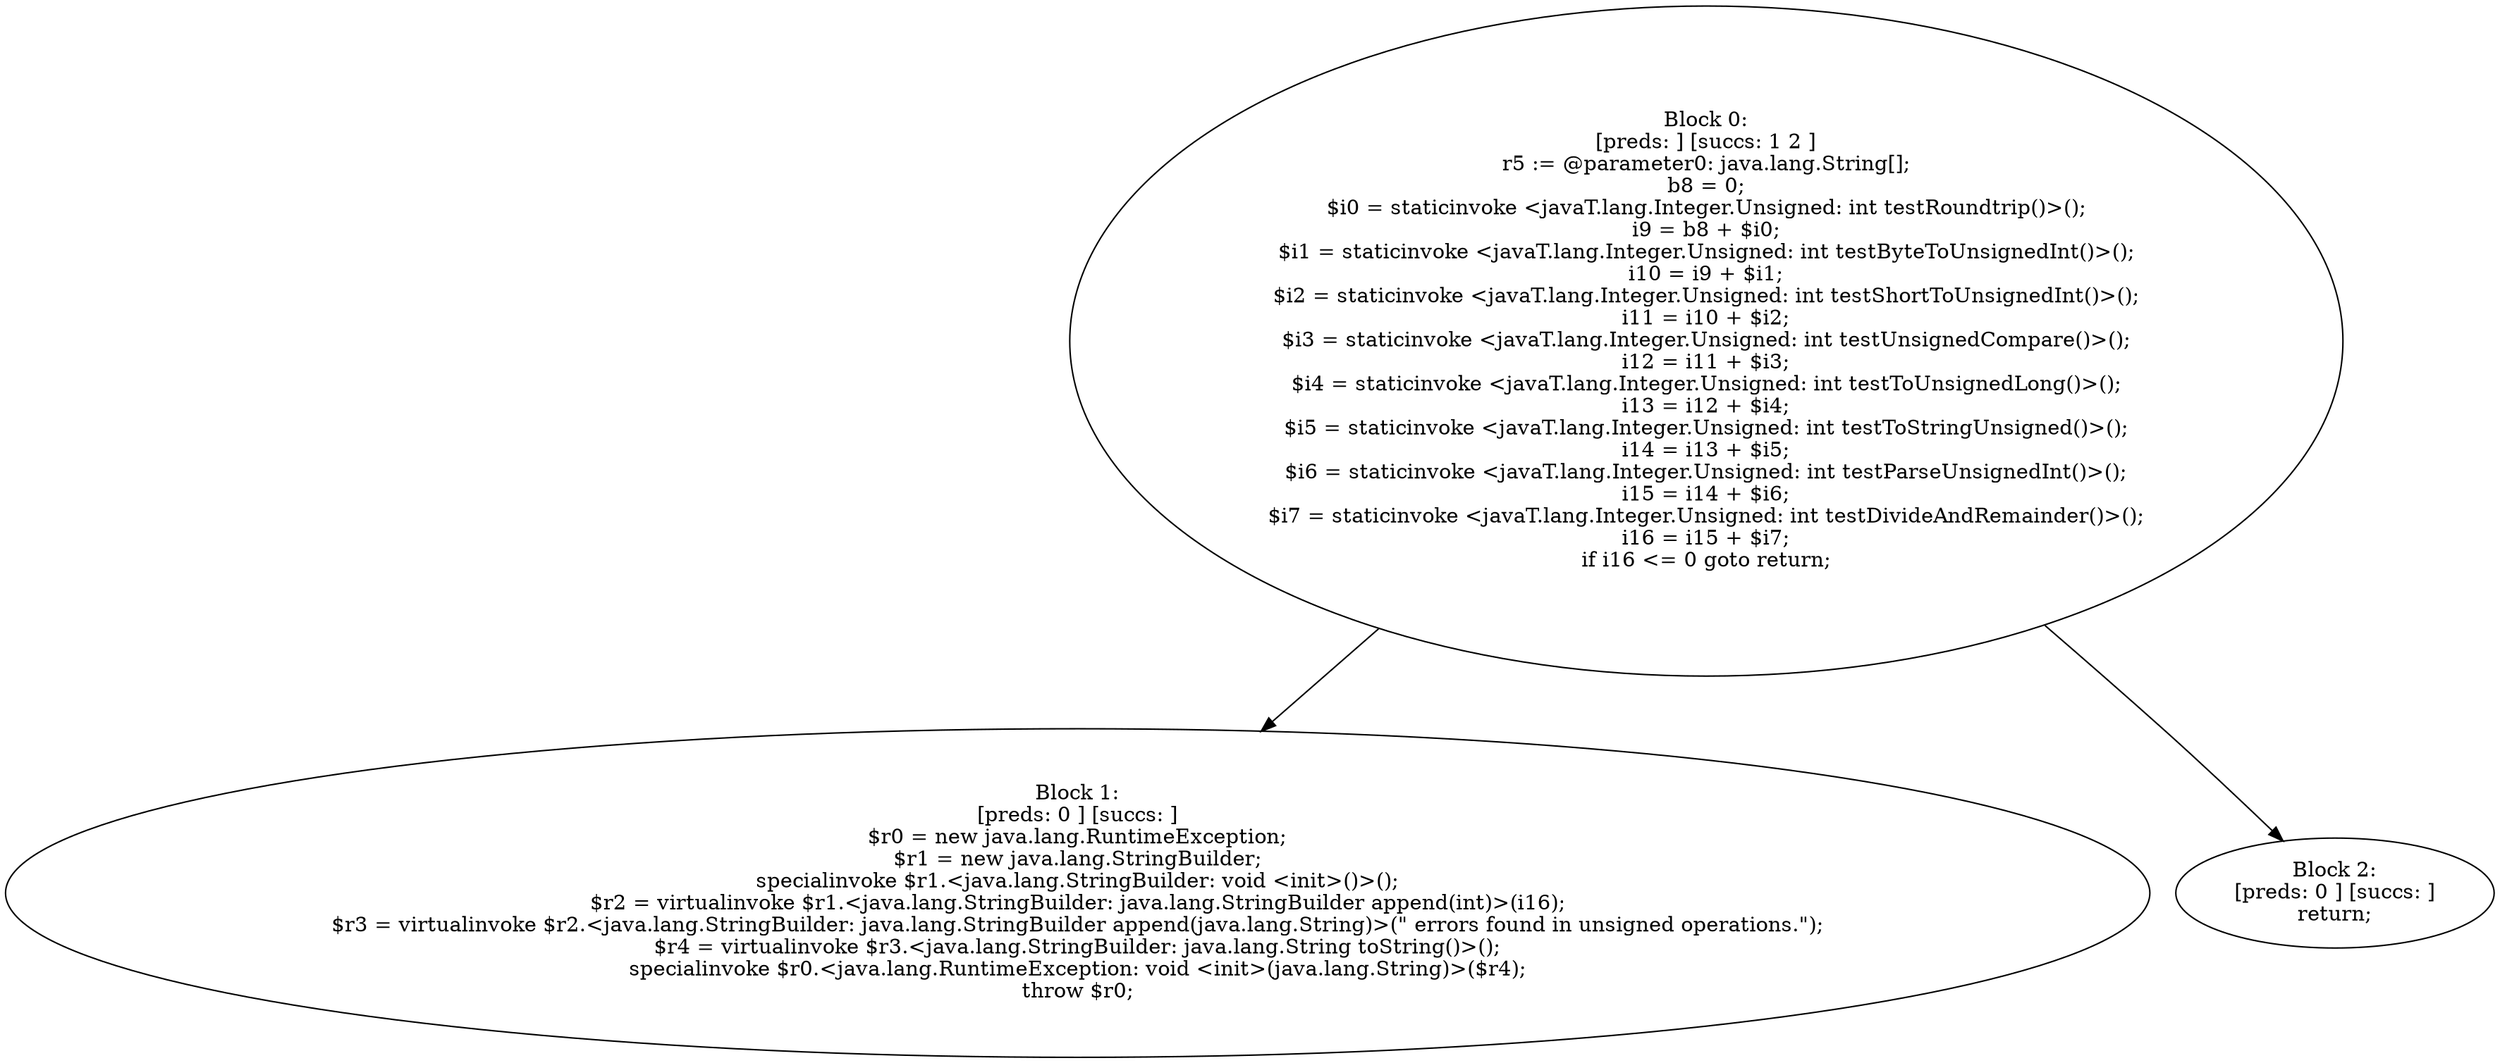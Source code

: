digraph "unitGraph" {
    "Block 0:
[preds: ] [succs: 1 2 ]
r5 := @parameter0: java.lang.String[];
b8 = 0;
$i0 = staticinvoke <javaT.lang.Integer.Unsigned: int testRoundtrip()>();
i9 = b8 + $i0;
$i1 = staticinvoke <javaT.lang.Integer.Unsigned: int testByteToUnsignedInt()>();
i10 = i9 + $i1;
$i2 = staticinvoke <javaT.lang.Integer.Unsigned: int testShortToUnsignedInt()>();
i11 = i10 + $i2;
$i3 = staticinvoke <javaT.lang.Integer.Unsigned: int testUnsignedCompare()>();
i12 = i11 + $i3;
$i4 = staticinvoke <javaT.lang.Integer.Unsigned: int testToUnsignedLong()>();
i13 = i12 + $i4;
$i5 = staticinvoke <javaT.lang.Integer.Unsigned: int testToStringUnsigned()>();
i14 = i13 + $i5;
$i6 = staticinvoke <javaT.lang.Integer.Unsigned: int testParseUnsignedInt()>();
i15 = i14 + $i6;
$i7 = staticinvoke <javaT.lang.Integer.Unsigned: int testDivideAndRemainder()>();
i16 = i15 + $i7;
if i16 <= 0 goto return;
"
    "Block 1:
[preds: 0 ] [succs: ]
$r0 = new java.lang.RuntimeException;
$r1 = new java.lang.StringBuilder;
specialinvoke $r1.<java.lang.StringBuilder: void <init>()>();
$r2 = virtualinvoke $r1.<java.lang.StringBuilder: java.lang.StringBuilder append(int)>(i16);
$r3 = virtualinvoke $r2.<java.lang.StringBuilder: java.lang.StringBuilder append(java.lang.String)>(\" errors found in unsigned operations.\");
$r4 = virtualinvoke $r3.<java.lang.StringBuilder: java.lang.String toString()>();
specialinvoke $r0.<java.lang.RuntimeException: void <init>(java.lang.String)>($r4);
throw $r0;
"
    "Block 2:
[preds: 0 ] [succs: ]
return;
"
    "Block 0:
[preds: ] [succs: 1 2 ]
r5 := @parameter0: java.lang.String[];
b8 = 0;
$i0 = staticinvoke <javaT.lang.Integer.Unsigned: int testRoundtrip()>();
i9 = b8 + $i0;
$i1 = staticinvoke <javaT.lang.Integer.Unsigned: int testByteToUnsignedInt()>();
i10 = i9 + $i1;
$i2 = staticinvoke <javaT.lang.Integer.Unsigned: int testShortToUnsignedInt()>();
i11 = i10 + $i2;
$i3 = staticinvoke <javaT.lang.Integer.Unsigned: int testUnsignedCompare()>();
i12 = i11 + $i3;
$i4 = staticinvoke <javaT.lang.Integer.Unsigned: int testToUnsignedLong()>();
i13 = i12 + $i4;
$i5 = staticinvoke <javaT.lang.Integer.Unsigned: int testToStringUnsigned()>();
i14 = i13 + $i5;
$i6 = staticinvoke <javaT.lang.Integer.Unsigned: int testParseUnsignedInt()>();
i15 = i14 + $i6;
$i7 = staticinvoke <javaT.lang.Integer.Unsigned: int testDivideAndRemainder()>();
i16 = i15 + $i7;
if i16 <= 0 goto return;
"->"Block 1:
[preds: 0 ] [succs: ]
$r0 = new java.lang.RuntimeException;
$r1 = new java.lang.StringBuilder;
specialinvoke $r1.<java.lang.StringBuilder: void <init>()>();
$r2 = virtualinvoke $r1.<java.lang.StringBuilder: java.lang.StringBuilder append(int)>(i16);
$r3 = virtualinvoke $r2.<java.lang.StringBuilder: java.lang.StringBuilder append(java.lang.String)>(\" errors found in unsigned operations.\");
$r4 = virtualinvoke $r3.<java.lang.StringBuilder: java.lang.String toString()>();
specialinvoke $r0.<java.lang.RuntimeException: void <init>(java.lang.String)>($r4);
throw $r0;
";
    "Block 0:
[preds: ] [succs: 1 2 ]
r5 := @parameter0: java.lang.String[];
b8 = 0;
$i0 = staticinvoke <javaT.lang.Integer.Unsigned: int testRoundtrip()>();
i9 = b8 + $i0;
$i1 = staticinvoke <javaT.lang.Integer.Unsigned: int testByteToUnsignedInt()>();
i10 = i9 + $i1;
$i2 = staticinvoke <javaT.lang.Integer.Unsigned: int testShortToUnsignedInt()>();
i11 = i10 + $i2;
$i3 = staticinvoke <javaT.lang.Integer.Unsigned: int testUnsignedCompare()>();
i12 = i11 + $i3;
$i4 = staticinvoke <javaT.lang.Integer.Unsigned: int testToUnsignedLong()>();
i13 = i12 + $i4;
$i5 = staticinvoke <javaT.lang.Integer.Unsigned: int testToStringUnsigned()>();
i14 = i13 + $i5;
$i6 = staticinvoke <javaT.lang.Integer.Unsigned: int testParseUnsignedInt()>();
i15 = i14 + $i6;
$i7 = staticinvoke <javaT.lang.Integer.Unsigned: int testDivideAndRemainder()>();
i16 = i15 + $i7;
if i16 <= 0 goto return;
"->"Block 2:
[preds: 0 ] [succs: ]
return;
";
}

